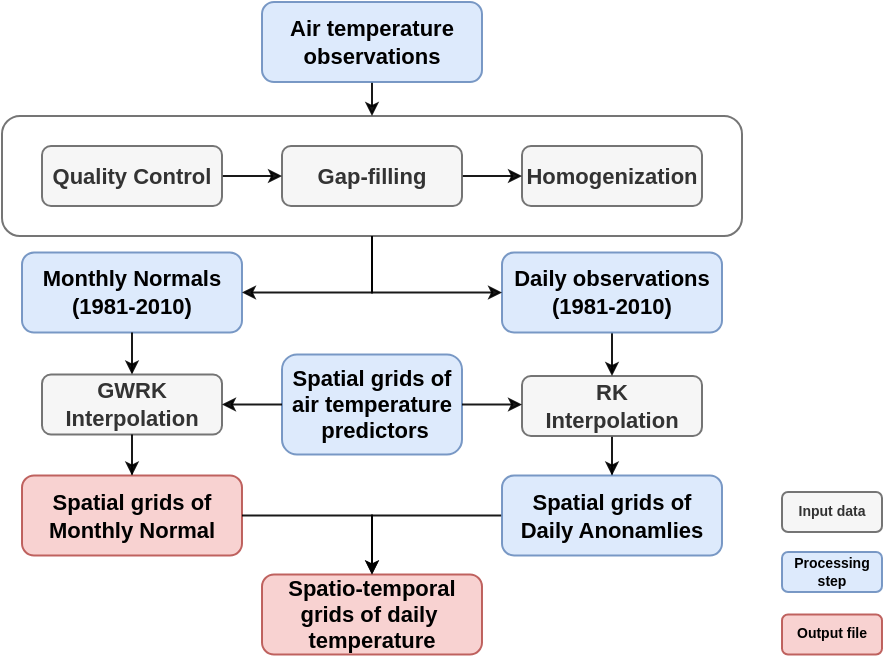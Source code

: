 <mxfile version="14.6.6" type="device"><diagram id="-Qv3ljj9Aok5pHvdOo0o" name="Page-1"><mxGraphModel dx="838" dy="611" grid="1" gridSize="10" guides="1" tooltips="1" connect="1" arrows="1" fold="1" page="1" pageScale="1" pageWidth="100" pageHeight="112" math="0" shadow="0"><root><mxCell id="0"/><mxCell id="1" parent="0"/><mxCell id="RDKnP-E0vEw6gJCnuwa2-85" value="Input data" style="rounded=1;whiteSpace=wrap;html=1;fillColor=#f5f5f5;opacity=90;fontSize=7;strokeColor=#666666;fontColor=#333333;fontStyle=1" parent="1" vertex="1"><mxGeometry x="630" y="250" width="50" height="20" as="geometry"/></mxCell><mxCell id="RDKnP-E0vEw6gJCnuwa2-86" value="Processing step" style="rounded=1;whiteSpace=wrap;html=1;fillColor=#dae8fc;opacity=90;fontSize=7;strokeColor=#6c8ebf;fontStyle=1" parent="1" vertex="1"><mxGeometry x="630" y="280" width="50" height="20" as="geometry"/></mxCell><mxCell id="RDKnP-E0vEw6gJCnuwa2-87" value="Output file" style="rounded=1;whiteSpace=wrap;html=1;fillColor=#f8cecc;opacity=90;fontSize=7;strokeColor=#b85450;fontStyle=1" parent="1" vertex="1"><mxGeometry x="630" y="311.25" width="50" height="20" as="geometry"/></mxCell><mxCell id="RDKnP-E0vEw6gJCnuwa2-7" value="" style="rounded=1;whiteSpace=wrap;html=1;opacity=90;strokeColor=#666666;fontColor=#333333;fillColor=none;" parent="1" vertex="1"><mxGeometry x="240" y="62" width="370" height="60" as="geometry"/></mxCell><mxCell id="RDKnP-E0vEw6gJCnuwa2-83" style="edgeStyle=orthogonalEdgeStyle;rounded=0;jumpStyle=gap;orthogonalLoop=1;jettySize=auto;html=1;entryX=0.5;entryY=0;entryDx=0;entryDy=0;endArrow=classic;endFill=1;endSize=4;opacity=90;" parent="1" source="RDKnP-E0vEw6gJCnuwa2-21" target="RDKnP-E0vEw6gJCnuwa2-7" edge="1"><mxGeometry x="240" y="5" as="geometry"><Array as="points"><mxPoint x="425" y="55"/><mxPoint x="425" y="55"/></Array></mxGeometry></mxCell><mxCell id="RDKnP-E0vEw6gJCnuwa2-21" value="Air temperature observations" style="rounded=1;whiteSpace=wrap;html=1;fontSize=11;fontFamily=Helvetica;fontStyle=1;fillColor=#dae8fc;strokeColor=#6c8ebf;opacity=90;" parent="1" vertex="1"><mxGeometry x="370" y="5" width="110" height="40" as="geometry"/></mxCell><mxCell id="RDKnP-E0vEw6gJCnuwa2-23" value="Monthly Normals&lt;br&gt;(1981-2010)" style="rounded=1;whiteSpace=wrap;html=1;fontSize=11;fontFamily=Helvetica;fontStyle=1;fillColor=#dae8fc;strokeColor=#6c8ebf;opacity=90;" parent="1" vertex="1"><mxGeometry x="250" y="130.25" width="110" height="40" as="geometry"/></mxCell><mxCell id="RDKnP-E0vEw6gJCnuwa2-77" style="edgeStyle=orthogonalEdgeStyle;rounded=0;jumpStyle=gap;orthogonalLoop=1;jettySize=auto;html=1;entryX=1;entryY=0.5;entryDx=0;entryDy=0;endArrow=classic;endFill=1;endSize=4;opacity=90;" parent="1" source="RDKnP-E0vEw6gJCnuwa2-7" target="RDKnP-E0vEw6gJCnuwa2-23" edge="1"><mxGeometry x="240" y="5" as="geometry"/></mxCell><mxCell id="RDKnP-E0vEw6gJCnuwa2-27" value="&lt;span style=&quot;color: rgb(0 , 0 , 0) ; font-family: &amp;#34;helvetica&amp;#34; ; font-size: 11px ; font-style: normal ; font-weight: 700 ; letter-spacing: normal ; text-align: center ; text-indent: 0px ; text-transform: none ; word-spacing: 0px ; display: inline ; float: none&quot;&gt;Spatial grids of&lt;/span&gt;&lt;br style=&quot;color: rgb(0 , 0 , 0) ; font-family: &amp;#34;helvetica&amp;#34; ; font-size: 11px ; font-style: normal ; font-weight: 700 ; letter-spacing: normal ; text-align: center ; text-indent: 0px ; text-transform: none ; word-spacing: 0px&quot;&gt;&lt;span style=&quot;color: rgb(0 , 0 , 0) ; font-family: &amp;#34;helvetica&amp;#34; ; font-size: 11px ; font-style: normal ; font-weight: 700 ; letter-spacing: normal ; text-align: center ; text-indent: 0px ; text-transform: none ; word-spacing: 0px ; display: inline ; float: none&quot;&gt;air temperature&lt;/span&gt;&lt;br style=&quot;color: rgb(0 , 0 , 0) ; font-family: &amp;#34;helvetica&amp;#34; ; font-size: 11px ; font-style: normal ; font-weight: 700 ; letter-spacing: normal ; text-align: center ; text-indent: 0px ; text-transform: none ; word-spacing: 0px&quot;&gt;&lt;span style=&quot;color: rgb(0 , 0 , 0) ; font-family: &amp;#34;helvetica&amp;#34; ; font-size: 11px ; font-style: normal ; font-weight: 700 ; letter-spacing: normal ; text-align: center ; text-indent: 0px ; text-transform: none ; word-spacing: 0px ; display: inline ; float: none&quot;&gt;&amp;nbsp;predictors&lt;/span&gt;" style="rounded=1;whiteSpace=wrap;html=1;fontSize=11;fontFamily=Helvetica;fontStyle=1;fillColor=#dae8fc;strokeColor=#6c8ebf;opacity=90;" parent="1" vertex="1"><mxGeometry x="380" y="181.25" width="90" height="50" as="geometry"/></mxCell><mxCell id="RDKnP-E0vEw6gJCnuwa2-28" value="GWRK Interpolation" style="rounded=1;whiteSpace=wrap;html=1;fontSize=11;fontFamily=Helvetica;fontStyle=1;opacity=90;fillColor=#f5f5f5;strokeColor=#666666;fontColor=#333333;" parent="1" vertex="1"><mxGeometry x="260" y="191.25" width="90" height="30" as="geometry"/></mxCell><mxCell id="RDKnP-E0vEw6gJCnuwa2-55" style="edgeStyle=orthogonalEdgeStyle;rounded=0;jumpStyle=gap;orthogonalLoop=1;jettySize=auto;html=1;entryX=0.5;entryY=0;entryDx=0;entryDy=0;endSize=4;opacity=90;" parent="1" source="RDKnP-E0vEw6gJCnuwa2-23" target="RDKnP-E0vEw6gJCnuwa2-28" edge="1"><mxGeometry x="240" y="5" as="geometry"/></mxCell><mxCell id="RDKnP-E0vEw6gJCnuwa2-61" style="edgeStyle=orthogonalEdgeStyle;rounded=0;jumpStyle=gap;orthogonalLoop=1;jettySize=auto;html=1;entryX=1;entryY=0.5;entryDx=0;entryDy=0;endSize=4;opacity=90;" parent="1" source="RDKnP-E0vEw6gJCnuwa2-27" target="RDKnP-E0vEw6gJCnuwa2-28" edge="1"><mxGeometry x="240" y="5" as="geometry"/></mxCell><mxCell id="RDKnP-E0vEw6gJCnuwa2-149" style="edgeStyle=orthogonalEdgeStyle;rounded=0;jumpStyle=gap;orthogonalLoop=1;jettySize=auto;html=1;endArrow=classic;endFill=1;endSize=4;fontSize=7;opacity=90;" parent="1" source="RDKnP-E0vEw6gJCnuwa2-29" target="RDKnP-E0vEw6gJCnuwa2-148" edge="1"><mxGeometry relative="1" as="geometry"/></mxCell><mxCell id="RDKnP-E0vEw6gJCnuwa2-29" value="RK &lt;br&gt;Interpolation" style="rounded=1;whiteSpace=wrap;html=1;fontSize=11;fontFamily=Helvetica;fontStyle=1;opacity=90;fillColor=#f5f5f5;strokeColor=#666666;fontColor=#333333;" parent="1" vertex="1"><mxGeometry x="500" y="192" width="90" height="30" as="geometry"/></mxCell><mxCell id="RDKnP-E0vEw6gJCnuwa2-60" style="edgeStyle=orthogonalEdgeStyle;rounded=0;jumpStyle=gap;orthogonalLoop=1;jettySize=auto;html=1;entryX=0;entryY=0.475;entryDx=0;entryDy=0;entryPerimeter=0;endSize=4;opacity=90;" parent="1" source="RDKnP-E0vEw6gJCnuwa2-27" target="RDKnP-E0vEw6gJCnuwa2-29" edge="1"><mxGeometry x="240" y="5" as="geometry"/></mxCell><mxCell id="RDKnP-E0vEw6gJCnuwa2-34" value="Spatial grids of&lt;br&gt;Monthly Normal" style="rounded=1;whiteSpace=wrap;html=1;fontSize=11;fontFamily=Helvetica;fontStyle=1;opacity=90;fillColor=#f8cecc;strokeColor=#b85450;" parent="1" vertex="1"><mxGeometry x="250" y="241.75" width="110" height="40" as="geometry"/></mxCell><mxCell id="RDKnP-E0vEw6gJCnuwa2-81" style="edgeStyle=orthogonalEdgeStyle;rounded=0;jumpStyle=gap;orthogonalLoop=1;jettySize=auto;html=1;entryX=0.5;entryY=0;entryDx=0;entryDy=0;endArrow=classic;endFill=1;endSize=4;opacity=90;" parent="1" source="RDKnP-E0vEw6gJCnuwa2-28" target="RDKnP-E0vEw6gJCnuwa2-34" edge="1"><mxGeometry x="240" y="5" as="geometry"/></mxCell><mxCell id="RDKnP-E0vEw6gJCnuwa2-39" value="Spatio-temporal&lt;br&gt;grids of daily&amp;nbsp;&lt;br&gt;temperature" style="rounded=1;whiteSpace=wrap;html=1;fontSize=11;fontFamily=Helvetica;fontStyle=1;opacity=90;fillColor=#f8cecc;strokeColor=#b85450;" parent="1" vertex="1"><mxGeometry x="370" y="291.25" width="110" height="40" as="geometry"/></mxCell><mxCell id="RDKnP-E0vEw6gJCnuwa2-68" style="edgeStyle=orthogonalEdgeStyle;rounded=0;jumpStyle=gap;orthogonalLoop=1;jettySize=auto;html=1;entryX=0.5;entryY=0;entryDx=0;entryDy=0;endSize=4;opacity=90;" parent="1" source="RDKnP-E0vEw6gJCnuwa2-34" target="RDKnP-E0vEw6gJCnuwa2-39" edge="1"><mxGeometry x="240" y="5" as="geometry"/></mxCell><mxCell id="3AlTVUfveW3GnMD2zD8P-5" value="Homogenization" style="rounded=1;whiteSpace=wrap;html=1;fontSize=11;fontFamily=Helvetica;fontStyle=1;fillColor=#f5f5f5;strokeColor=#666666;fontColor=#333333;opacity=90;" parent="1" vertex="1"><mxGeometry x="500" y="77" width="90" height="30" as="geometry"/></mxCell><mxCell id="RDKnP-E0vEw6gJCnuwa2-11" style="edgeStyle=orthogonalEdgeStyle;rounded=0;orthogonalLoop=1;jettySize=auto;html=1;entryX=0;entryY=0.5;entryDx=0;entryDy=0;opacity=90;endSize=4;" parent="1" source="RDKnP-E0vEw6gJCnuwa2-5" target="3AlTVUfveW3GnMD2zD8P-5" edge="1"><mxGeometry x="260" y="77" as="geometry"/></mxCell><mxCell id="RDKnP-E0vEw6gJCnuwa2-5" value="Gap-filling" style="rounded=1;whiteSpace=wrap;html=1;fontSize=11;fontFamily=Helvetica;fontStyle=1;fillColor=#f5f5f5;strokeColor=#666666;fontColor=#333333;opacity=90;" parent="1" vertex="1"><mxGeometry x="380" y="77" width="90" height="30" as="geometry"/></mxCell><mxCell id="RDKnP-E0vEw6gJCnuwa2-10" style="edgeStyle=orthogonalEdgeStyle;rounded=0;orthogonalLoop=1;jettySize=auto;html=1;entryX=0;entryY=0.5;entryDx=0;entryDy=0;opacity=90;endSize=4;" parent="1" source="RDKnP-E0vEw6gJCnuwa2-6" target="RDKnP-E0vEw6gJCnuwa2-5" edge="1"><mxGeometry x="260" y="77" as="geometry"/></mxCell><mxCell id="RDKnP-E0vEw6gJCnuwa2-6" value="Quality Control" style="rounded=1;whiteSpace=wrap;html=1;fontSize=11;fontFamily=Helvetica;fontStyle=1;fillColor=#f5f5f5;strokeColor=#666666;fontColor=#333333;opacity=90;" parent="1" vertex="1"><mxGeometry x="260" y="77" width="90" height="30" as="geometry"/></mxCell><mxCell id="RDKnP-E0vEw6gJCnuwa2-79" style="edgeStyle=orthogonalEdgeStyle;rounded=0;jumpStyle=gap;orthogonalLoop=1;jettySize=auto;html=1;entryX=0.5;entryY=0;entryDx=0;entryDy=0;endArrow=classic;endFill=1;endSize=4;opacity=90;" parent="1" source="RDKnP-E0vEw6gJCnuwa2-76" target="RDKnP-E0vEw6gJCnuwa2-29" edge="1"><mxGeometry x="240" y="5" as="geometry"/></mxCell><mxCell id="RDKnP-E0vEw6gJCnuwa2-76" value="Daily observations&lt;br&gt;(1981-2010)" style="rounded=1;whiteSpace=wrap;html=1;fontSize=11;fontFamily=Helvetica;fontStyle=1;fillColor=#dae8fc;strokeColor=#6c8ebf;opacity=90;" parent="1" vertex="1"><mxGeometry x="490" y="130.25" width="110" height="40" as="geometry"/></mxCell><mxCell id="RDKnP-E0vEw6gJCnuwa2-78" style="edgeStyle=orthogonalEdgeStyle;rounded=0;jumpStyle=gap;orthogonalLoop=1;jettySize=auto;html=1;entryX=0;entryY=0.5;entryDx=0;entryDy=0;endArrow=classic;endFill=1;endSize=4;opacity=90;" parent="1" source="RDKnP-E0vEw6gJCnuwa2-7" target="RDKnP-E0vEw6gJCnuwa2-76" edge="1"><mxGeometry x="240" y="5" as="geometry"/></mxCell><mxCell id="RDKnP-E0vEw6gJCnuwa2-152" style="edgeStyle=orthogonalEdgeStyle;rounded=0;sketch=0;jumpStyle=gap;orthogonalLoop=1;jettySize=auto;html=1;entryX=0.5;entryY=0;entryDx=0;entryDy=0;endArrow=classic;endFill=1;endSize=4;targetPerimeterSpacing=0;fontSize=7;opacity=90;" parent="1" source="RDKnP-E0vEw6gJCnuwa2-148" target="RDKnP-E0vEw6gJCnuwa2-39" edge="1"><mxGeometry relative="1" as="geometry"/></mxCell><mxCell id="RDKnP-E0vEw6gJCnuwa2-148" value="Spatial grids of&lt;br&gt;Daily Anonamlies" style="rounded=1;whiteSpace=wrap;html=1;fontSize=11;fontFamily=Helvetica;fontStyle=1;opacity=90;fillColor=#dae8fc;strokeColor=#6c8ebf;" parent="1" vertex="1"><mxGeometry x="490" y="241.75" width="110" height="40" as="geometry"/></mxCell></root></mxGraphModel></diagram></mxfile>